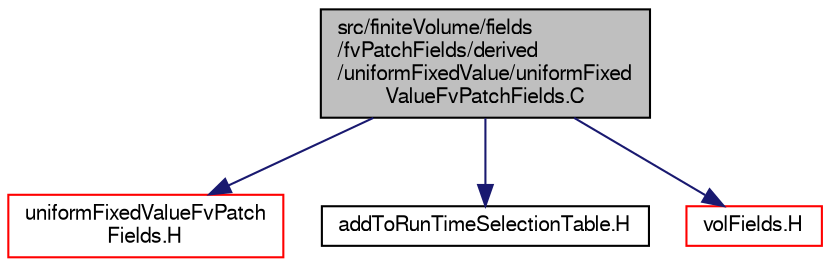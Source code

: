 digraph "src/finiteVolume/fields/fvPatchFields/derived/uniformFixedValue/uniformFixedValueFvPatchFields.C"
{
  bgcolor="transparent";
  edge [fontname="FreeSans",fontsize="10",labelfontname="FreeSans",labelfontsize="10"];
  node [fontname="FreeSans",fontsize="10",shape=record];
  Node0 [label="src/finiteVolume/fields\l/fvPatchFields/derived\l/uniformFixedValue/uniformFixed\lValueFvPatchFields.C",height=0.2,width=0.4,color="black", fillcolor="grey75", style="filled", fontcolor="black"];
  Node0 -> Node1 [color="midnightblue",fontsize="10",style="solid",fontname="FreeSans"];
  Node1 [label="uniformFixedValueFvPatch\lFields.H",height=0.2,width=0.4,color="red",URL="$a02363.html"];
  Node0 -> Node202 [color="midnightblue",fontsize="10",style="solid",fontname="FreeSans"];
  Node202 [label="addToRunTimeSelectionTable.H",height=0.2,width=0.4,color="black",URL="$a09263.html",tooltip="Macros for easy insertion into run-time selection tables. "];
  Node0 -> Node203 [color="midnightblue",fontsize="10",style="solid",fontname="FreeSans"];
  Node203 [label="volFields.H",height=0.2,width=0.4,color="red",URL="$a02750.html"];
}
